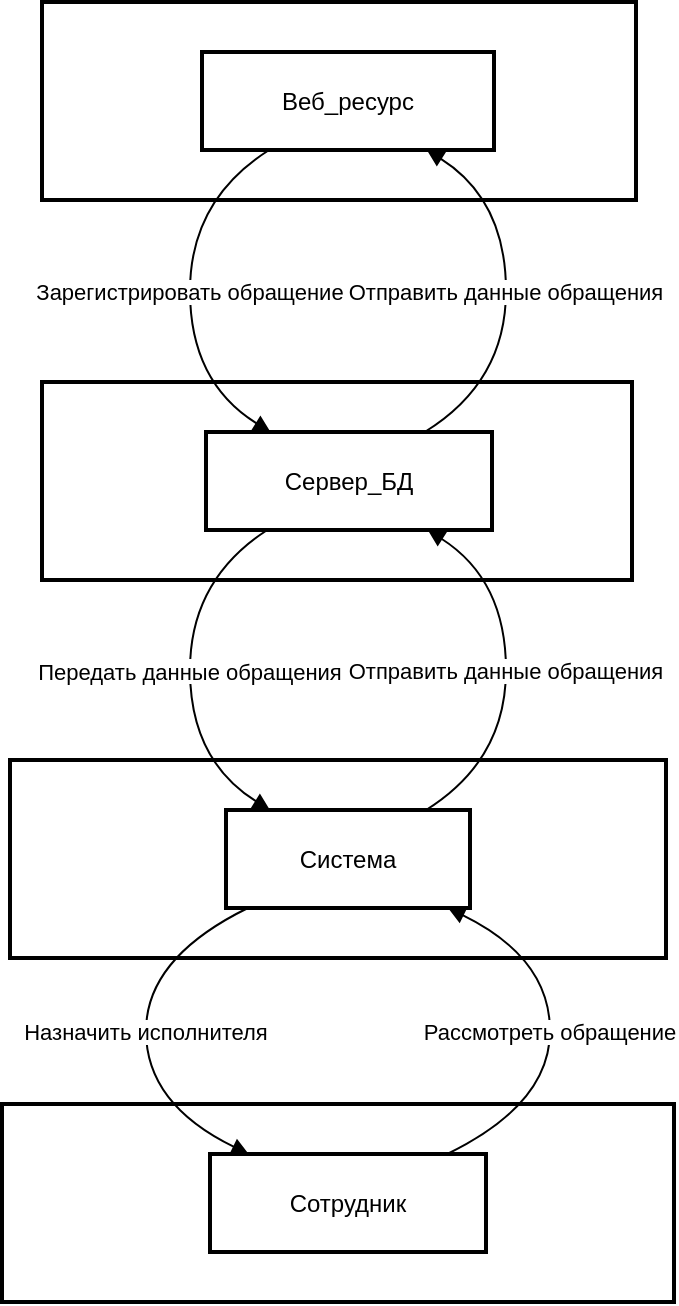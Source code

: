 <mxfile version="25.0.3">
  <diagram name="Страница — 1" id="L-YXIYXzgaX-KieRVQ9y">
    <mxGraphModel dx="1612" dy="735" grid="1" gridSize="10" guides="1" tooltips="1" connect="1" arrows="1" fold="1" page="1" pageScale="1" pageWidth="1169" pageHeight="827" math="0" shadow="0">
      <root>
        <mxCell id="0" />
        <mxCell id="1" parent="0" />
        <mxCell id="r_L1VLdTx0chJ_KGzGY3-1" value="Сотрудник" style="whiteSpace=wrap;strokeWidth=2;" vertex="1" parent="1">
          <mxGeometry x="20" y="571" width="336" height="99" as="geometry" />
        </mxCell>
        <mxCell id="r_L1VLdTx0chJ_KGzGY3-2" value="Система" style="whiteSpace=wrap;strokeWidth=2;" vertex="1" parent="1">
          <mxGeometry x="24" y="399" width="328" height="99" as="geometry" />
        </mxCell>
        <mxCell id="r_L1VLdTx0chJ_KGzGY3-3" value="Сервер_БД" style="whiteSpace=wrap;strokeWidth=2;" vertex="1" parent="1">
          <mxGeometry x="40" y="210" width="295" height="99" as="geometry" />
        </mxCell>
        <mxCell id="r_L1VLdTx0chJ_KGzGY3-4" value="Веб_ресурс" style="whiteSpace=wrap;strokeWidth=2;" vertex="1" parent="1">
          <mxGeometry x="40" y="20" width="297" height="99" as="geometry" />
        </mxCell>
        <mxCell id="r_L1VLdTx0chJ_KGzGY3-5" value="Веб_ресурс" style="whiteSpace=wrap;strokeWidth=2;" vertex="1" parent="1">
          <mxGeometry x="120" y="45" width="146" height="49" as="geometry" />
        </mxCell>
        <mxCell id="r_L1VLdTx0chJ_KGzGY3-6" value="Сервер_БД" style="whiteSpace=wrap;strokeWidth=2;" vertex="1" parent="1">
          <mxGeometry x="122" y="235" width="143" height="49" as="geometry" />
        </mxCell>
        <mxCell id="r_L1VLdTx0chJ_KGzGY3-7" value="Система" style="whiteSpace=wrap;strokeWidth=2;" vertex="1" parent="1">
          <mxGeometry x="132" y="424" width="122" height="49" as="geometry" />
        </mxCell>
        <mxCell id="r_L1VLdTx0chJ_KGzGY3-8" value="Сотрудник" style="whiteSpace=wrap;strokeWidth=2;" vertex="1" parent="1">
          <mxGeometry x="124" y="596" width="138" height="49" as="geometry" />
        </mxCell>
        <mxCell id="r_L1VLdTx0chJ_KGzGY3-9" value="Зарегистрировать обращение" style="curved=1;startArrow=none;endArrow=block;exitX=0.23;exitY=1;entryX=0.22;entryY=-0.01;rounded=0;" edge="1" parent="1" source="r_L1VLdTx0chJ_KGzGY3-5" target="r_L1VLdTx0chJ_KGzGY3-6">
          <mxGeometry relative="1" as="geometry">
            <Array as="points">
              <mxPoint x="114" y="119" />
              <mxPoint x="114" y="210" />
            </Array>
          </mxGeometry>
        </mxCell>
        <mxCell id="r_L1VLdTx0chJ_KGzGY3-10" value="Передать данные обращения" style="curved=1;startArrow=none;endArrow=block;exitX=0.22;exitY=0.99;entryX=0.18;entryY=0;rounded=0;" edge="1" parent="1" source="r_L1VLdTx0chJ_KGzGY3-6" target="r_L1VLdTx0chJ_KGzGY3-7">
          <mxGeometry relative="1" as="geometry">
            <Array as="points">
              <mxPoint x="114" y="309" />
              <mxPoint x="114" y="399" />
            </Array>
          </mxGeometry>
        </mxCell>
        <mxCell id="r_L1VLdTx0chJ_KGzGY3-11" value="Назначить исполнителя" style="curved=1;startArrow=none;endArrow=block;exitX=0.09;exitY=1;entryX=0.14;entryY=0;rounded=0;" edge="1" parent="1" source="r_L1VLdTx0chJ_KGzGY3-7" target="r_L1VLdTx0chJ_KGzGY3-8">
          <mxGeometry relative="1" as="geometry">
            <Array as="points">
              <mxPoint x="92" y="498" />
              <mxPoint x="92" y="571" />
            </Array>
          </mxGeometry>
        </mxCell>
        <mxCell id="r_L1VLdTx0chJ_KGzGY3-12" value="Рассмотреть обращение" style="curved=1;startArrow=none;endArrow=block;exitX=0.86;exitY=0;entryX=0.91;entryY=1;rounded=0;" edge="1" parent="1" source="r_L1VLdTx0chJ_KGzGY3-8" target="r_L1VLdTx0chJ_KGzGY3-7">
          <mxGeometry relative="1" as="geometry">
            <Array as="points">
              <mxPoint x="294" y="571" />
              <mxPoint x="294" y="498" />
            </Array>
          </mxGeometry>
        </mxCell>
        <mxCell id="r_L1VLdTx0chJ_KGzGY3-13" value="Отправить данные обращения" style="curved=1;startArrow=none;endArrow=block;exitX=0.82;exitY=0;entryX=0.77;entryY=0.99;rounded=0;" edge="1" parent="1" source="r_L1VLdTx0chJ_KGzGY3-7" target="r_L1VLdTx0chJ_KGzGY3-6">
          <mxGeometry relative="1" as="geometry">
            <Array as="points">
              <mxPoint x="272" y="399" />
              <mxPoint x="272" y="309" />
            </Array>
          </mxGeometry>
        </mxCell>
        <mxCell id="r_L1VLdTx0chJ_KGzGY3-14" value="Отправить данные обращения" style="curved=1;startArrow=none;endArrow=block;exitX=0.77;exitY=-0.01;entryX=0.77;entryY=1;rounded=0;" edge="1" parent="1" source="r_L1VLdTx0chJ_KGzGY3-6" target="r_L1VLdTx0chJ_KGzGY3-5">
          <mxGeometry relative="1" as="geometry">
            <Array as="points">
              <mxPoint x="272" y="210" />
              <mxPoint x="272" y="119" />
            </Array>
          </mxGeometry>
        </mxCell>
      </root>
    </mxGraphModel>
  </diagram>
</mxfile>
